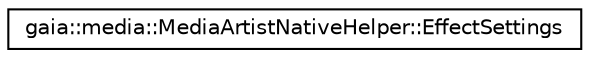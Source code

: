 digraph G
{
  edge [fontname="Helvetica",fontsize="10",labelfontname="Helvetica",labelfontsize="10"];
  node [fontname="Helvetica",fontsize="10",shape=record];
  rankdir=LR;
  Node1 [label="gaia::media::MediaArtistNativeHelper::EffectSettings",height=0.2,width=0.4,color="black", fillcolor="white", style="filled",URL="$d4/d7a/classgaia_1_1media_1_1_media_artist_native_helper_1_1_effect_settings.html",tooltip="Defines the effect settings."];
}

